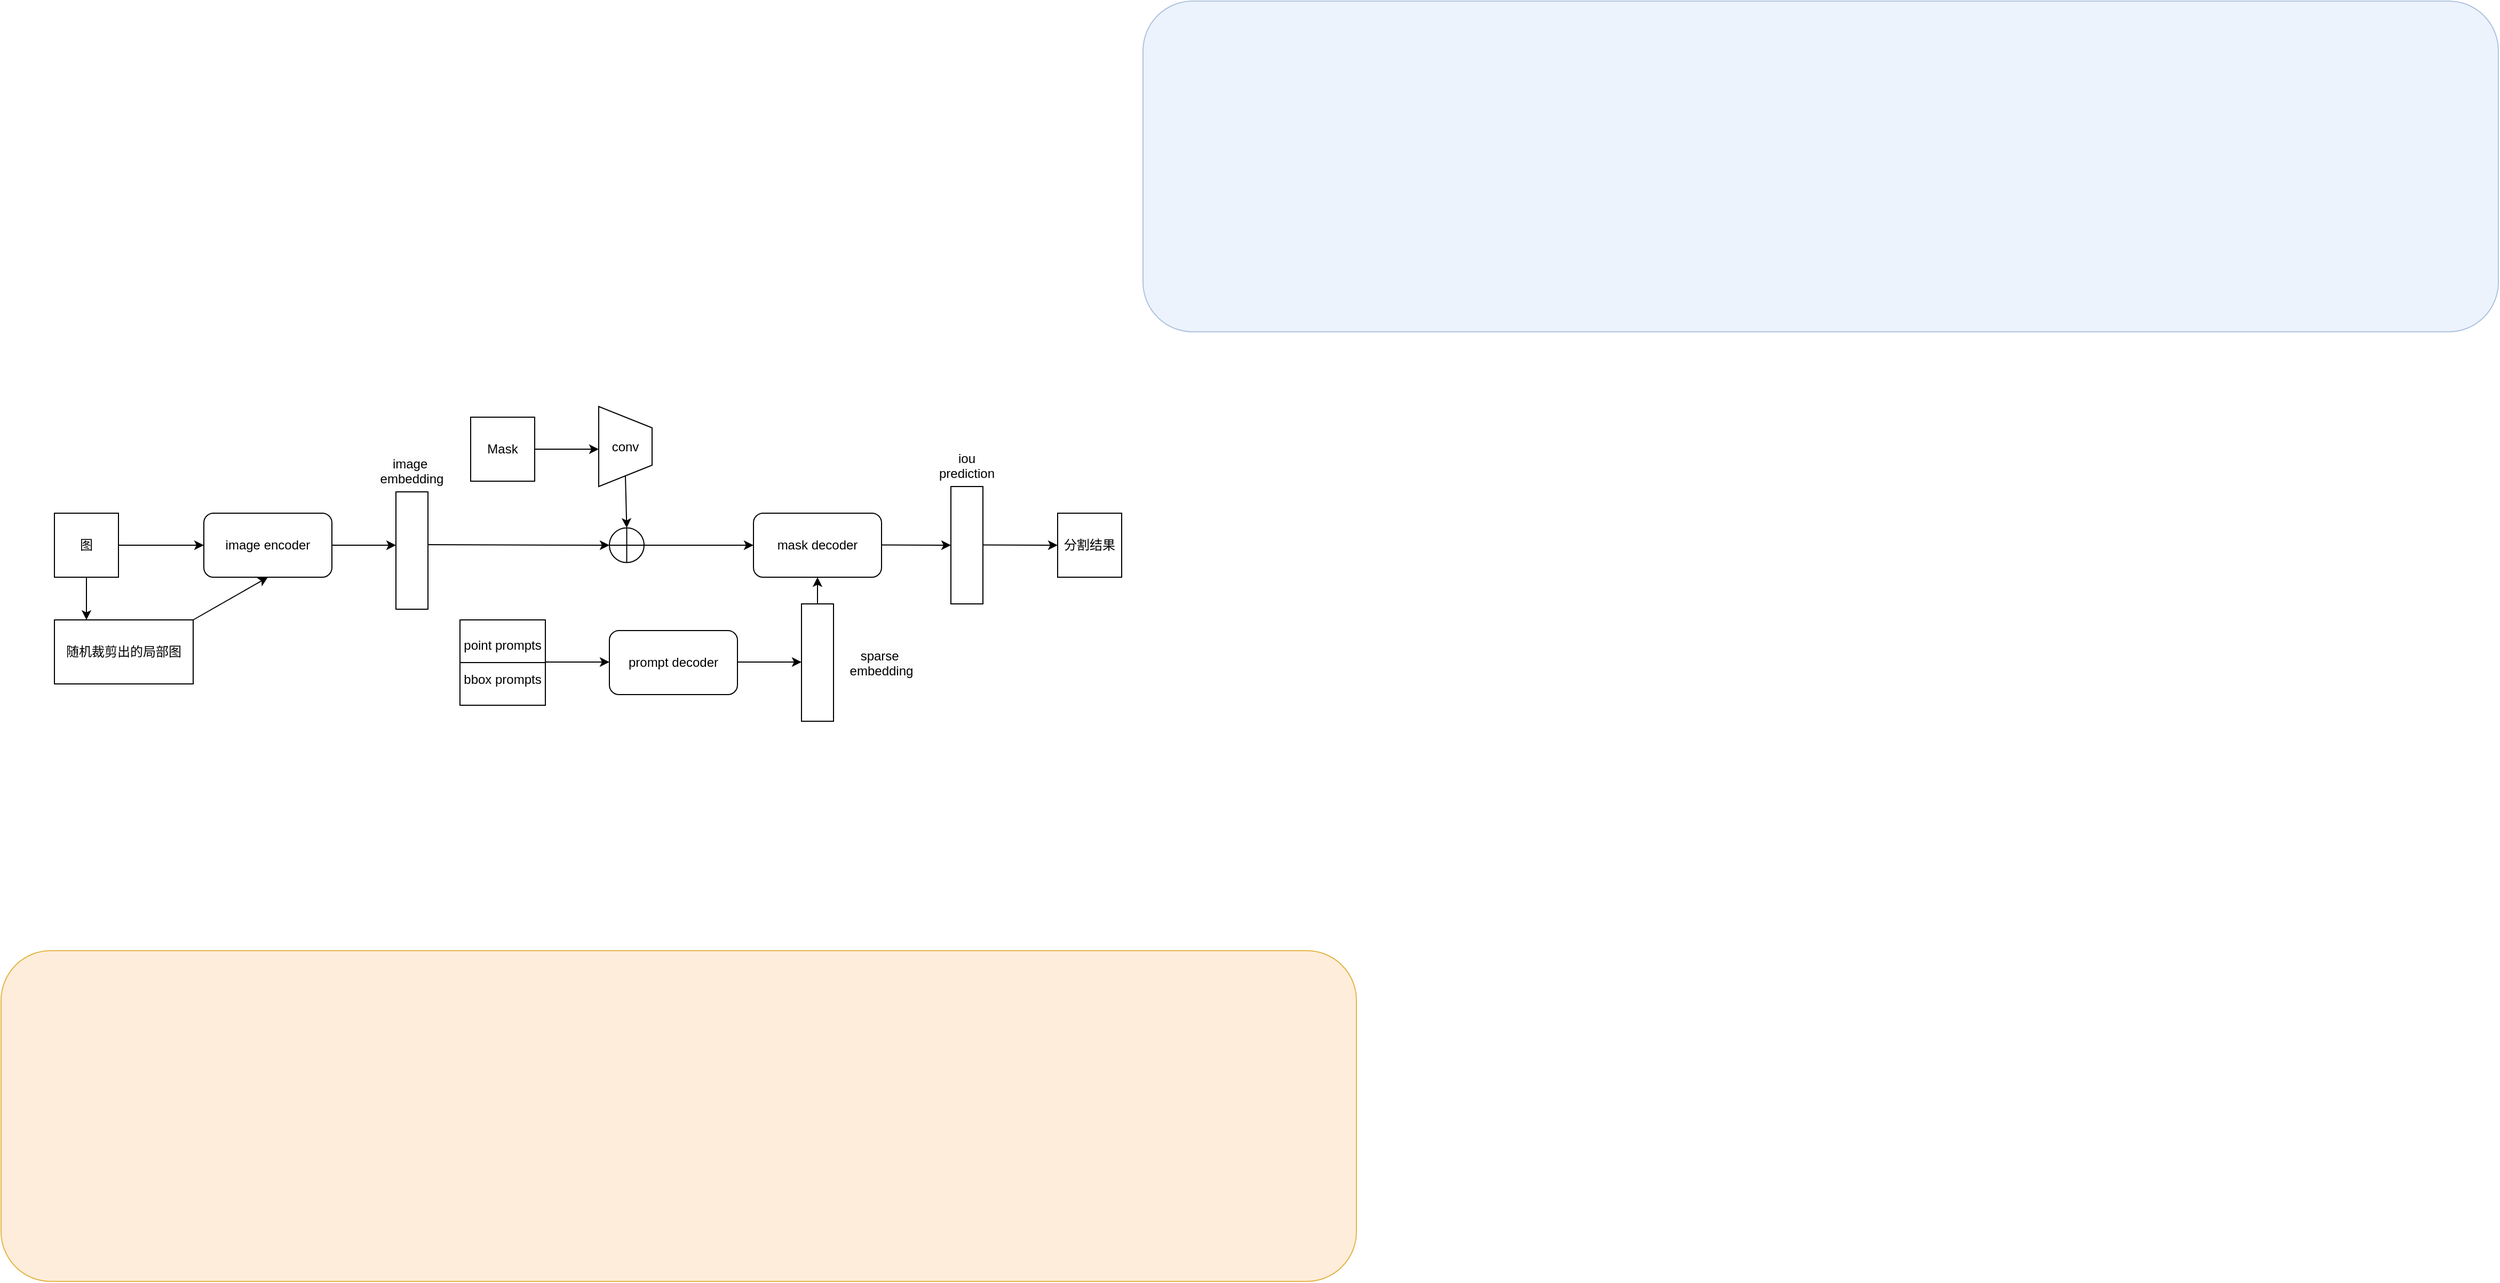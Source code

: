 <mxfile version="24.7.6">
  <diagram name="第 1 页" id="Tw9XruLOlgb9xOFBWqXU">
    <mxGraphModel dx="1252" dy="1598" grid="1" gridSize="10" guides="1" tooltips="1" connect="1" arrows="1" fold="1" page="1" pageScale="1" pageWidth="1600" pageHeight="900" math="0" shadow="0">
      <root>
        <mxCell id="0" />
        <mxCell id="1" parent="0" />
        <mxCell id="bau7W-29Jf__F3Vt7hQ--3" value="" style="rounded=1;whiteSpace=wrap;html=1;labelBackgroundColor=none;textShadow=0;fillColor=#dae8fc;strokeColor=#6c8ebf;opacity=50;" vertex="1" parent="1">
          <mxGeometry x="1180" y="-350" width="1270" height="310" as="geometry" />
        </mxCell>
        <mxCell id="bau7W-29Jf__F3Vt7hQ--2" value="图" style="rounded=0;whiteSpace=wrap;html=1;" vertex="1" parent="1">
          <mxGeometry x="160" y="130" width="60" height="60" as="geometry" />
        </mxCell>
        <mxCell id="bau7W-29Jf__F3Vt7hQ--4" value="" style="rounded=1;whiteSpace=wrap;html=1;labelBackgroundColor=none;textShadow=0;fillColor=#ffe6cc;strokeColor=#d79b00;opacity=70;" vertex="1" parent="1">
          <mxGeometry x="110" y="540" width="1270" height="310" as="geometry" />
        </mxCell>
        <mxCell id="bau7W-29Jf__F3Vt7hQ--5" value="" style="endArrow=classic;html=1;rounded=0;exitX=0.5;exitY=1;exitDx=0;exitDy=0;" edge="1" parent="1" source="bau7W-29Jf__F3Vt7hQ--2">
          <mxGeometry width="50" height="50" relative="1" as="geometry">
            <mxPoint x="239.997" y="180" as="sourcePoint" />
            <mxPoint x="190" y="230" as="targetPoint" />
          </mxGeometry>
        </mxCell>
        <mxCell id="bau7W-29Jf__F3Vt7hQ--7" value="随机裁剪出的局部图" style="rounded=0;whiteSpace=wrap;html=1;" vertex="1" parent="1">
          <mxGeometry x="160" y="230" width="130" height="60" as="geometry" />
        </mxCell>
        <mxCell id="bau7W-29Jf__F3Vt7hQ--8" value="" style="endArrow=classic;html=1;rounded=0;exitX=1;exitY=0.5;exitDx=0;exitDy=0;" edge="1" parent="1" source="bau7W-29Jf__F3Vt7hQ--2">
          <mxGeometry width="50" height="50" relative="1" as="geometry">
            <mxPoint x="200" y="200" as="sourcePoint" />
            <mxPoint x="300" y="160" as="targetPoint" />
          </mxGeometry>
        </mxCell>
        <mxCell id="bau7W-29Jf__F3Vt7hQ--9" value="image encoder" style="rounded=1;whiteSpace=wrap;html=1;" vertex="1" parent="1">
          <mxGeometry x="300" y="130" width="120" height="60" as="geometry" />
        </mxCell>
        <mxCell id="bau7W-29Jf__F3Vt7hQ--10" value="" style="endArrow=classic;html=1;rounded=0;exitX=1;exitY=0;exitDx=0;exitDy=0;entryX=0.5;entryY=1;entryDx=0;entryDy=0;" edge="1" parent="1" source="bau7W-29Jf__F3Vt7hQ--7" target="bau7W-29Jf__F3Vt7hQ--9">
          <mxGeometry width="50" height="50" relative="1" as="geometry">
            <mxPoint x="230" y="170" as="sourcePoint" />
            <mxPoint x="360" y="170" as="targetPoint" />
          </mxGeometry>
        </mxCell>
        <mxCell id="bau7W-29Jf__F3Vt7hQ--11" value="" style="endArrow=classic;html=1;rounded=0;exitX=1;exitY=0.5;exitDx=0;exitDy=0;" edge="1" parent="1" source="bau7W-29Jf__F3Vt7hQ--9">
          <mxGeometry width="50" height="50" relative="1" as="geometry">
            <mxPoint x="470" y="159.5" as="sourcePoint" />
            <mxPoint x="480" y="160" as="targetPoint" />
          </mxGeometry>
        </mxCell>
        <mxCell id="bau7W-29Jf__F3Vt7hQ--15" value="" style="rounded=0;whiteSpace=wrap;html=1;" vertex="1" parent="1">
          <mxGeometry x="480" y="110" width="30" height="110" as="geometry" />
        </mxCell>
        <mxCell id="bau7W-29Jf__F3Vt7hQ--16" value="&lt;span style=&quot;color: rgb(0, 0, 0); font-family: Helvetica; font-size: 12px; font-style: normal; font-variant-ligatures: normal; font-variant-caps: normal; font-weight: 400; letter-spacing: normal; orphans: 2; text-indent: 0px; text-transform: none; widows: 2; word-spacing: 0px; -webkit-text-stroke-width: 0px; white-space: normal; background-color: rgb(251, 251, 251); text-decoration-thickness: initial; text-decoration-style: initial; text-decoration-color: initial; float: none; display: inline !important;&quot;&gt;image&amp;nbsp;&lt;/span&gt;&lt;div&gt;&lt;span style=&quot;color: rgb(0, 0, 0); font-family: Helvetica; font-size: 12px; font-style: normal; font-variant-ligatures: normal; font-variant-caps: normal; font-weight: 400; letter-spacing: normal; orphans: 2; text-indent: 0px; text-transform: none; widows: 2; word-spacing: 0px; -webkit-text-stroke-width: 0px; white-space: normal; background-color: rgb(251, 251, 251); text-decoration-thickness: initial; text-decoration-style: initial; text-decoration-color: initial; float: none; display: inline !important;&quot;&gt;embedding&lt;/span&gt;&lt;/div&gt;" style="text;whiteSpace=wrap;html=1;align=center;" vertex="1" parent="1">
          <mxGeometry x="440" y="70" width="110" height="40" as="geometry" />
        </mxCell>
        <mxCell id="bau7W-29Jf__F3Vt7hQ--17" value="" style="endArrow=classic;html=1;rounded=0;exitX=1;exitY=0.5;exitDx=0;exitDy=0;entryX=0;entryY=0.5;entryDx=0;entryDy=0;" edge="1" parent="1" target="bau7W-29Jf__F3Vt7hQ--25">
          <mxGeometry width="50" height="50" relative="1" as="geometry">
            <mxPoint x="510" y="159.5" as="sourcePoint" />
            <mxPoint x="610" y="160" as="targetPoint" />
          </mxGeometry>
        </mxCell>
        <mxCell id="bau7W-29Jf__F3Vt7hQ--18" value="point prompts&lt;div style=&quot;line-height: 140%;&quot;&gt;&lt;div style=&quot;line-height: 140%;&quot;&gt;&lt;br&gt;&lt;/div&gt;&lt;div style=&quot;line-height: 140%;&quot;&gt;bbox&amp;nbsp;&lt;span style=&quot;background-color: initial;&quot;&gt;prompts&lt;/span&gt;&lt;/div&gt;&lt;/div&gt;" style="whiteSpace=wrap;html=1;aspect=fixed;" vertex="1" parent="1">
          <mxGeometry x="540" y="230" width="80" height="80" as="geometry" />
        </mxCell>
        <mxCell id="bau7W-29Jf__F3Vt7hQ--19" value="" style="endArrow=none;html=1;rounded=0;exitX=0;exitY=0.5;exitDx=0;exitDy=0;entryX=1;entryY=0.5;entryDx=0;entryDy=0;" edge="1" parent="1" source="bau7W-29Jf__F3Vt7hQ--18" target="bau7W-29Jf__F3Vt7hQ--18">
          <mxGeometry width="50" height="50" relative="1" as="geometry">
            <mxPoint x="770" y="450" as="sourcePoint" />
            <mxPoint x="820" y="400" as="targetPoint" />
          </mxGeometry>
        </mxCell>
        <mxCell id="bau7W-29Jf__F3Vt7hQ--20" value="" style="endArrow=classic;html=1;rounded=0;exitX=1;exitY=0.5;exitDx=0;exitDy=0;" edge="1" parent="1">
          <mxGeometry width="50" height="50" relative="1" as="geometry">
            <mxPoint x="620" y="269.5" as="sourcePoint" />
            <mxPoint x="680" y="269.5" as="targetPoint" />
          </mxGeometry>
        </mxCell>
        <mxCell id="bau7W-29Jf__F3Vt7hQ--21" value="prompt decoder" style="rounded=1;whiteSpace=wrap;html=1;" vertex="1" parent="1">
          <mxGeometry x="680" y="240" width="120" height="60" as="geometry" />
        </mxCell>
        <mxCell id="bau7W-29Jf__F3Vt7hQ--22" value="" style="endArrow=classic;html=1;rounded=0;exitX=1;exitY=0.5;exitDx=0;exitDy=0;" edge="1" parent="1">
          <mxGeometry width="50" height="50" relative="1" as="geometry">
            <mxPoint x="800" y="269.5" as="sourcePoint" />
            <mxPoint x="860" y="269.5" as="targetPoint" />
          </mxGeometry>
        </mxCell>
        <mxCell id="bau7W-29Jf__F3Vt7hQ--23" value="" style="rounded=0;whiteSpace=wrap;html=1;" vertex="1" parent="1">
          <mxGeometry x="860" y="215" width="30" height="110" as="geometry" />
        </mxCell>
        <mxCell id="bau7W-29Jf__F3Vt7hQ--24" value="&lt;span style=&quot;color: rgb(0, 0, 0); font-family: Helvetica; font-size: 12px; font-style: normal; font-variant-ligatures: normal; font-variant-caps: normal; font-weight: 400; letter-spacing: normal; orphans: 2; text-indent: 0px; text-transform: none; widows: 2; word-spacing: 0px; -webkit-text-stroke-width: 0px; white-space: normal; background-color: rgb(251, 251, 251); text-decoration-thickness: initial; text-decoration-style: initial; text-decoration-color: initial; float: none; display: inline !important;&quot;&gt;sparse&amp;nbsp;&lt;/span&gt;&lt;div&gt;&lt;span style=&quot;color: rgb(0, 0, 0); font-family: Helvetica; font-size: 12px; font-style: normal; font-variant-ligatures: normal; font-variant-caps: normal; font-weight: 400; letter-spacing: normal; orphans: 2; text-indent: 0px; text-transform: none; widows: 2; word-spacing: 0px; -webkit-text-stroke-width: 0px; white-space: normal; background-color: rgb(251, 251, 251); text-decoration-thickness: initial; text-decoration-style: initial; text-decoration-color: initial; float: none; display: inline !important;&quot;&gt;embedding&lt;/span&gt;&lt;/div&gt;" style="text;whiteSpace=wrap;html=1;align=center;" vertex="1" parent="1">
          <mxGeometry x="880" y="250" width="110" height="40" as="geometry" />
        </mxCell>
        <mxCell id="bau7W-29Jf__F3Vt7hQ--25" value="" style="ellipse;whiteSpace=wrap;html=1;aspect=fixed;" vertex="1" parent="1">
          <mxGeometry x="680" y="143.75" width="32.5" height="32.5" as="geometry" />
        </mxCell>
        <mxCell id="bau7W-29Jf__F3Vt7hQ--27" value="" style="endArrow=none;html=1;rounded=0;entryX=0.5;entryY=0;entryDx=0;entryDy=0;exitX=0.5;exitY=1;exitDx=0;exitDy=0;" edge="1" parent="1" source="bau7W-29Jf__F3Vt7hQ--25" target="bau7W-29Jf__F3Vt7hQ--25">
          <mxGeometry width="50" height="50" relative="1" as="geometry">
            <mxPoint x="770" y="440" as="sourcePoint" />
            <mxPoint x="820" y="390" as="targetPoint" />
          </mxGeometry>
        </mxCell>
        <mxCell id="bau7W-29Jf__F3Vt7hQ--28" value="Mask" style="rounded=0;whiteSpace=wrap;html=1;" vertex="1" parent="1">
          <mxGeometry x="550" y="40" width="60" height="60" as="geometry" />
        </mxCell>
        <mxCell id="bau7W-29Jf__F3Vt7hQ--29" value="" style="endArrow=classic;html=1;rounded=0;exitX=1;exitY=0.5;exitDx=0;exitDy=0;" edge="1" parent="1" source="bau7W-29Jf__F3Vt7hQ--28">
          <mxGeometry width="50" height="50" relative="1" as="geometry">
            <mxPoint x="770" y="440" as="sourcePoint" />
            <mxPoint x="670" y="70" as="targetPoint" />
          </mxGeometry>
        </mxCell>
        <mxCell id="bau7W-29Jf__F3Vt7hQ--30" value="conv" style="shape=trapezoid;perimeter=trapezoidPerimeter;whiteSpace=wrap;html=1;fixedSize=1;direction=south;" vertex="1" parent="1">
          <mxGeometry x="670" y="30" width="50" height="75" as="geometry" />
        </mxCell>
        <mxCell id="bau7W-29Jf__F3Vt7hQ--32" value="" style="endArrow=classic;html=1;rounded=0;entryX=0.5;entryY=0;entryDx=0;entryDy=0;exitX=1;exitY=0.5;exitDx=0;exitDy=0;" edge="1" parent="1" source="bau7W-29Jf__F3Vt7hQ--30" target="bau7W-29Jf__F3Vt7hQ--25">
          <mxGeometry width="50" height="50" relative="1" as="geometry">
            <mxPoint x="700" y="70" as="sourcePoint" />
            <mxPoint x="700" y="120" as="targetPoint" />
          </mxGeometry>
        </mxCell>
        <mxCell id="bau7W-29Jf__F3Vt7hQ--35" value="" style="endArrow=none;html=1;rounded=0;entryX=0;entryY=0.5;entryDx=0;entryDy=0;exitX=1;exitY=0.5;exitDx=0;exitDy=0;" edge="1" parent="1" source="bau7W-29Jf__F3Vt7hQ--25" target="bau7W-29Jf__F3Vt7hQ--25">
          <mxGeometry width="50" height="50" relative="1" as="geometry">
            <mxPoint x="580" y="180" as="sourcePoint" />
            <mxPoint x="630" y="130" as="targetPoint" />
          </mxGeometry>
        </mxCell>
        <mxCell id="bau7W-29Jf__F3Vt7hQ--36" value="" style="endArrow=classic;html=1;rounded=0;exitX=1;exitY=0.5;exitDx=0;exitDy=0;entryX=0;entryY=0.5;entryDx=0;entryDy=0;" edge="1" parent="1" source="bau7W-29Jf__F3Vt7hQ--25" target="bau7W-29Jf__F3Vt7hQ--37">
          <mxGeometry width="50" height="50" relative="1" as="geometry">
            <mxPoint x="580" y="180" as="sourcePoint" />
            <mxPoint x="810" y="160" as="targetPoint" />
          </mxGeometry>
        </mxCell>
        <mxCell id="bau7W-29Jf__F3Vt7hQ--37" value="mask decoder" style="rounded=1;whiteSpace=wrap;html=1;" vertex="1" parent="1">
          <mxGeometry x="815" y="130" width="120" height="60" as="geometry" />
        </mxCell>
        <mxCell id="bau7W-29Jf__F3Vt7hQ--39" value="" style="endArrow=classic;html=1;rounded=0;exitX=0.5;exitY=0;exitDx=0;exitDy=0;" edge="1" parent="1" source="bau7W-29Jf__F3Vt7hQ--23" target="bau7W-29Jf__F3Vt7hQ--37">
          <mxGeometry width="50" height="50" relative="1" as="geometry">
            <mxPoint x="705" y="105" as="sourcePoint" />
            <mxPoint x="706" y="154" as="targetPoint" />
          </mxGeometry>
        </mxCell>
        <mxCell id="bau7W-29Jf__F3Vt7hQ--40" value="" style="endArrow=classic;html=1;rounded=0;exitX=1;exitY=0.5;exitDx=0;exitDy=0;entryX=0;entryY=0.5;entryDx=0;entryDy=0;" edge="1" parent="1" target="bau7W-29Jf__F3Vt7hQ--41">
          <mxGeometry width="50" height="50" relative="1" as="geometry">
            <mxPoint x="935" y="159.7" as="sourcePoint" />
            <mxPoint x="995" y="159.7" as="targetPoint" />
          </mxGeometry>
        </mxCell>
        <mxCell id="bau7W-29Jf__F3Vt7hQ--41" value="" style="rounded=0;whiteSpace=wrap;html=1;" vertex="1" parent="1">
          <mxGeometry x="1000" y="105" width="30" height="110" as="geometry" />
        </mxCell>
        <mxCell id="bau7W-29Jf__F3Vt7hQ--43" value="iou&lt;div&gt;prediction&lt;/div&gt;" style="text;whiteSpace=wrap;html=1;align=center;" vertex="1" parent="1">
          <mxGeometry x="960" y="65" width="110" height="40" as="geometry" />
        </mxCell>
        <mxCell id="bau7W-29Jf__F3Vt7hQ--45" value="" style="endArrow=classic;html=1;rounded=0;exitX=1;exitY=0.5;exitDx=0;exitDy=0;entryX=0;entryY=0.5;entryDx=0;entryDy=0;" edge="1" parent="1" target="bau7W-29Jf__F3Vt7hQ--46">
          <mxGeometry width="50" height="50" relative="1" as="geometry">
            <mxPoint x="1030" y="159.7" as="sourcePoint" />
            <mxPoint x="1095" y="160" as="targetPoint" />
          </mxGeometry>
        </mxCell>
        <mxCell id="bau7W-29Jf__F3Vt7hQ--46" value="分割结果" style="rounded=0;whiteSpace=wrap;html=1;" vertex="1" parent="1">
          <mxGeometry x="1100" y="130" width="60" height="60" as="geometry" />
        </mxCell>
      </root>
    </mxGraphModel>
  </diagram>
</mxfile>
